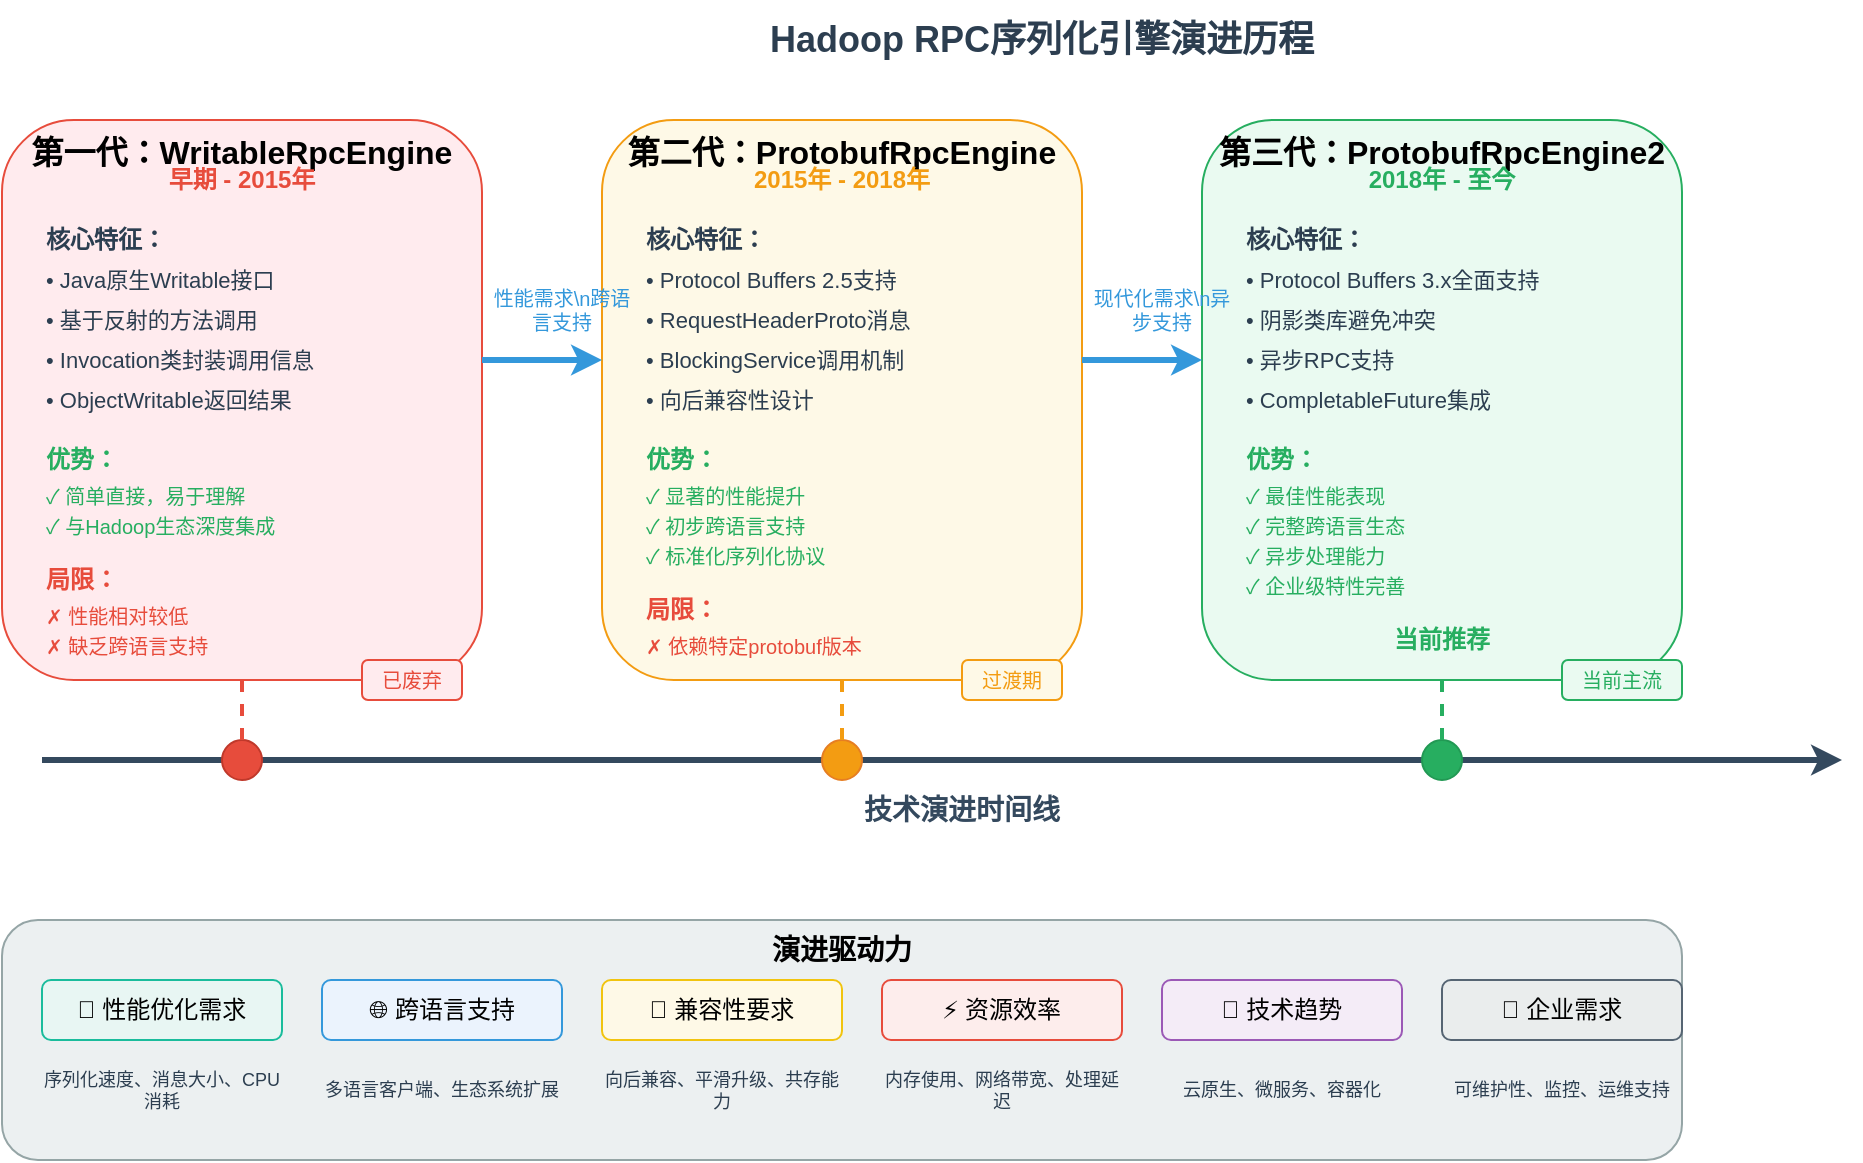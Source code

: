 <mxfile version="21.6.5" type="device">
  <diagram name="序列化引擎演进历程" id="serialization-engine-evolution">
    <mxGraphModel dx="1422" dy="794" grid="1" gridSize="10" guides="1" tooltips="1" connect="1" arrows="1" fold="1" page="1" pageScale="1" pageWidth="1169" pageHeight="827" math="0" shadow="0">
      <root>
        <mxCell id="0" />
        <mxCell id="1" parent="0" />
        
        <!-- 标题 -->
        <mxCell id="title" value="Hadoop RPC序列化引擎演进历程" style="text;html=1;strokeColor=none;fillColor=none;align=center;verticalAlign=middle;whiteSpace=wrap;rounded=0;fontSize=18;fontStyle=1;fontColor=#2c3e50;" vertex="1" parent="1">
          <mxGeometry x="400" y="20" width="400" height="40" as="geometry" />
        </mxCell>
        
        <!-- 时间轴 -->
        <mxCell id="timeline" value="" style="endArrow=classic;html=1;strokeWidth=3;strokeColor=#34495e;" edge="1" parent="1">
          <mxGeometry width="50" height="50" relative="1" as="geometry">
            <mxPoint x="100" y="400" as="sourcePoint" />
            <mxPoint x="1000" y="400" as="targetPoint" />
          </mxGeometry>
        </mxCell>
        
        <mxCell id="timeline-label" value="技术演进时间线" style="text;html=1;strokeColor=none;fillColor=none;align=center;verticalAlign=middle;whiteSpace=wrap;rounded=0;fontSize=14;fontStyle=1;fontColor=#34495e;" vertex="1" parent="1">
          <mxGeometry x="500" y="410" width="120" height="30" as="geometry" />
        </mxCell>
        
        <!-- 第一代：WritableRpcEngine -->
        <mxCell id="era1-marker" value="" style="ellipse;whiteSpace=wrap;html=1;fillColor=#e74c3c;strokeColor=#c0392b;" vertex="1" parent="1">
          <mxGeometry x="190" y="390" width="20" height="20" as="geometry" />
        </mxCell>
        
        <mxCell id="era1-line" value="" style="endArrow=none;html=1;strokeWidth=2;strokeColor=#e74c3c;dashed=1;" edge="1" parent="1">
          <mxGeometry width="50" height="50" relative="1" as="geometry">
            <mxPoint x="200" y="390" as="sourcePoint" />
            <mxPoint x="200" y="150" as="targetPoint" />
          </mxGeometry>
        </mxCell>
        
        <mxCell id="era1-box" value="第一代：WritableRpcEngine" style="rounded=1;whiteSpace=wrap;html=1;fillColor=#ffebee;strokeColor=#e74c3c;fontSize=16;fontStyle=1;verticalAlign=top;" vertex="1" parent="1">
          <mxGeometry x="80" y="80" width="240" height="280" as="geometry" />
        </mxCell>
        
        <mxCell id="era1-period" value="早期 - 2015年" style="text;html=1;strokeColor=none;fillColor=none;align=center;verticalAlign=middle;whiteSpace=wrap;rounded=0;fontSize=12;fontStyle=1;fontColor=#e74c3c;" vertex="1" parent="1">
          <mxGeometry x="140" y="100" width="120" height="20" as="geometry" />
        </mxCell>
        
        <mxCell id="era1-features" value="核心特征：" style="text;html=1;strokeColor=none;fillColor=none;align=left;verticalAlign=middle;whiteSpace=wrap;rounded=0;fontSize=12;fontStyle=1;fontColor=#2c3e50;" vertex="1" parent="1">
          <mxGeometry x="100" y="130" width="80" height="20" as="geometry" />
        </mxCell>
        
        <mxCell id="era1-feature1" value="• Java原生Writable接口" style="text;html=1;strokeColor=none;fillColor=none;align=left;verticalAlign=middle;whiteSpace=wrap;rounded=0;fontSize=11;fontColor=#2c3e50;" vertex="1" parent="1">
          <mxGeometry x="100" y="150" width="200" height="20" as="geometry" />
        </mxCell>
        
        <mxCell id="era1-feature2" value="• 基于反射的方法调用" style="text;html=1;strokeColor=none;fillColor=none;align=left;verticalAlign=middle;whiteSpace=wrap;rounded=0;fontSize=11;fontColor=#2c3e50;" vertex="1" parent="1">
          <mxGeometry x="100" y="170" width="200" height="20" as="geometry" />
        </mxCell>
        
        <mxCell id="era1-feature3" value="• Invocation类封装调用信息" style="text;html=1;strokeColor=none;fillColor=none;align=left;verticalAlign=middle;whiteSpace=wrap;rounded=0;fontSize=11;fontColor=#2c3e50;" vertex="1" parent="1">
          <mxGeometry x="100" y="190" width="200" height="20" as="geometry" />
        </mxCell>
        
        <mxCell id="era1-feature4" value="• ObjectWritable返回结果" style="text;html=1;strokeColor=none;fillColor=none;align=left;verticalAlign=middle;whiteSpace=wrap;rounded=0;fontSize=11;fontColor=#2c3e50;" vertex="1" parent="1">
          <mxGeometry x="100" y="210" width="200" height="20" as="geometry" />
        </mxCell>
        
        <mxCell id="era1-pros" value="优势：" style="text;html=1;strokeColor=none;fillColor=none;align=left;verticalAlign=middle;whiteSpace=wrap;rounded=0;fontSize=12;fontStyle=1;fontColor=#27ae60;" vertex="1" parent="1">
          <mxGeometry x="100" y="240" width="50" height="20" as="geometry" />
        </mxCell>
        
        <mxCell id="era1-pro1" value="✓ 简单直接，易于理解" style="text;html=1;strokeColor=none;fillColor=none;align=left;verticalAlign=middle;whiteSpace=wrap;rounded=0;fontSize=10;fontColor=#27ae60;" vertex="1" parent="1">
          <mxGeometry x="100" y="260" width="200" height="15" as="geometry" />
        </mxCell>
        
        <mxCell id="era1-pro2" value="✓ 与Hadoop生态深度集成" style="text;html=1;strokeColor=none;fillColor=none;align=left;verticalAlign=middle;whiteSpace=wrap;rounded=0;fontSize=10;fontColor=#27ae60;" vertex="1" parent="1">
          <mxGeometry x="100" y="275" width="200" height="15" as="geometry" />
        </mxCell>
        
        <mxCell id="era1-cons" value="局限：" style="text;html=1;strokeColor=none;fillColor=none;align=left;verticalAlign=middle;whiteSpace=wrap;rounded=0;fontSize=12;fontStyle=1;fontColor=#e74c3c;" vertex="1" parent="1">
          <mxGeometry x="100" y="300" width="50" height="20" as="geometry" />
        </mxCell>
        
        <mxCell id="era1-con1" value="✗ 性能相对较低" style="text;html=1;strokeColor=none;fillColor=none;align=left;verticalAlign=middle;whiteSpace=wrap;rounded=0;fontSize=10;fontColor=#e74c3c;" vertex="1" parent="1">
          <mxGeometry x="100" y="320" width="200" height="15" as="geometry" />
        </mxCell>
        
        <mxCell id="era1-con2" value="✗ 缺乏跨语言支持" style="text;html=1;strokeColor=none;fillColor=none;align=left;verticalAlign=middle;whiteSpace=wrap;rounded=0;fontSize=10;fontColor=#e74c3c;" vertex="1" parent="1">
          <mxGeometry x="100" y="335" width="200" height="15" as="geometry" />
        </mxCell>
        
        <!-- 第二代：ProtobufRpcEngine -->
        <mxCell id="era2-marker" value="" style="ellipse;whiteSpace=wrap;html=1;fillColor=#f39c12;strokeColor=#e67e22;" vertex="1" parent="1">
          <mxGeometry x="490" y="390" width="20" height="20" as="geometry" />
        </mxCell>
        
        <mxCell id="era2-line" value="" style="endArrow=none;html=1;strokeWidth=2;strokeColor=#f39c12;dashed=1;" edge="1" parent="1">
          <mxGeometry width="50" height="50" relative="1" as="geometry">
            <mxPoint x="500" y="390" as="sourcePoint" />
            <mxPoint x="500" y="150" as="targetPoint" />
          </mxGeometry>
        </mxCell>
        
        <mxCell id="era2-box" value="第二代：ProtobufRpcEngine" style="rounded=1;whiteSpace=wrap;html=1;fillColor=#fef9e7;strokeColor=#f39c12;fontSize=16;fontStyle=1;verticalAlign=top;" vertex="1" parent="1">
          <mxGeometry x="380" y="80" width="240" height="280" as="geometry" />
        </mxCell>
        
        <mxCell id="era2-period" value="2015年 - 2018年" style="text;html=1;strokeColor=none;fillColor=none;align=center;verticalAlign=middle;whiteSpace=wrap;rounded=0;fontSize=12;fontStyle=1;fontColor=#f39c12;" vertex="1" parent="1">
          <mxGeometry x="440" y="100" width="120" height="20" as="geometry" />
        </mxCell>
        
        <mxCell id="era2-features" value="核心特征：" style="text;html=1;strokeColor=none;fillColor=none;align=left;verticalAlign=middle;whiteSpace=wrap;rounded=0;fontSize=12;fontStyle=1;fontColor=#2c3e50;" vertex="1" parent="1">
          <mxGeometry x="400" y="130" width="80" height="20" as="geometry" />
        </mxCell>
        
        <mxCell id="era2-feature1" value="• Protocol Buffers 2.5支持" style="text;html=1;strokeColor=none;fillColor=none;align=left;verticalAlign=middle;whiteSpace=wrap;rounded=0;fontSize=11;fontColor=#2c3e50;" vertex="1" parent="1">
          <mxGeometry x="400" y="150" width="200" height="20" as="geometry" />
        </mxCell>
        
        <mxCell id="era2-feature2" value="• RequestHeaderProto消息" style="text;html=1;strokeColor=none;fillColor=none;align=left;verticalAlign=middle;whiteSpace=wrap;rounded=0;fontSize=11;fontColor=#2c3e50;" vertex="1" parent="1">
          <mxGeometry x="400" y="170" width="200" height="20" as="geometry" />
        </mxCell>
        
        <mxCell id="era2-feature3" value="• BlockingService调用机制" style="text;html=1;strokeColor=none;fillColor=none;align=left;verticalAlign=middle;whiteSpace=wrap;rounded=0;fontSize=11;fontColor=#2c3e50;" vertex="1" parent="1">
          <mxGeometry x="400" y="190" width="200" height="20" as="geometry" />
        </mxCell>
        
        <mxCell id="era2-feature4" value="• 向后兼容性设计" style="text;html=1;strokeColor=none;fillColor=none;align=left;verticalAlign=middle;whiteSpace=wrap;rounded=0;fontSize=11;fontColor=#2c3e50;" vertex="1" parent="1">
          <mxGeometry x="400" y="210" width="200" height="20" as="geometry" />
        </mxCell>
        
        <mxCell id="era2-pros" value="优势：" style="text;html=1;strokeColor=none;fillColor=none;align=left;verticalAlign=middle;whiteSpace=wrap;rounded=0;fontSize=12;fontStyle=1;fontColor=#27ae60;" vertex="1" parent="1">
          <mxGeometry x="400" y="240" width="50" height="20" as="geometry" />
        </mxCell>
        
        <mxCell id="era2-pro1" value="✓ 显著的性能提升" style="text;html=1;strokeColor=none;fillColor=none;align=left;verticalAlign=middle;whiteSpace=wrap;rounded=0;fontSize=10;fontColor=#27ae60;" vertex="1" parent="1">
          <mxGeometry x="400" y="260" width="200" height="15" as="geometry" />
        </mxCell>
        
        <mxCell id="era2-pro2" value="✓ 初步跨语言支持" style="text;html=1;strokeColor=none;fillColor=none;align=left;verticalAlign=middle;whiteSpace=wrap;rounded=0;fontSize=10;fontColor=#27ae60;" vertex="1" parent="1">
          <mxGeometry x="400" y="275" width="200" height="15" as="geometry" />
        </mxCell>
        
        <mxCell id="era2-pro3" value="✓ 标准化序列化协议" style="text;html=1;strokeColor=none;fillColor=none;align=left;verticalAlign=middle;whiteSpace=wrap;rounded=0;fontSize=10;fontColor=#27ae60;" vertex="1" parent="1">
          <mxGeometry x="400" y="290" width="200" height="15" as="geometry" />
        </mxCell>
        
        <mxCell id="era2-cons" value="局限：" style="text;html=1;strokeColor=none;fillColor=none;align=left;verticalAlign=middle;whiteSpace=wrap;rounded=0;fontSize=12;fontStyle=1;fontColor=#e74c3c;" vertex="1" parent="1">
          <mxGeometry x="400" y="315" width="50" height="20" as="geometry" />
        </mxCell>
        
        <mxCell id="era2-con1" value="✗ 依赖特定protobuf版本" style="text;html=1;strokeColor=none;fillColor=none;align=left;verticalAlign=middle;whiteSpace=wrap;rounded=0;fontSize=10;fontColor=#e74c3c;" vertex="1" parent="1">
          <mxGeometry x="400" y="335" width="200" height="15" as="geometry" />
        </mxCell>
        
        <!-- 第三代：ProtobufRpcEngine2 -->
        <mxCell id="era3-marker" value="" style="ellipse;whiteSpace=wrap;html=1;fillColor=#27ae60;strokeColor=#229954;" vertex="1" parent="1">
          <mxGeometry x="790" y="390" width="20" height="20" as="geometry" />
        </mxCell>
        
        <mxCell id="era3-line" value="" style="endArrow=none;html=1;strokeWidth=2;strokeColor=#27ae60;dashed=1;" edge="1" parent="1">
          <mxGeometry width="50" height="50" relative="1" as="geometry">
            <mxPoint x="800" y="390" as="sourcePoint" />
            <mxPoint x="800" y="150" as="targetPoint" />
          </mxGeometry>
        </mxCell>
        
        <mxCell id="era3-box" value="第三代：ProtobufRpcEngine2" style="rounded=1;whiteSpace=wrap;html=1;fillColor=#eafaf1;strokeColor=#27ae60;fontSize=16;fontStyle=1;verticalAlign=top;" vertex="1" parent="1">
          <mxGeometry x="680" y="80" width="240" height="280" as="geometry" />
        </mxCell>
        
        <mxCell id="era3-period" value="2018年 - 至今" style="text;html=1;strokeColor=none;fillColor=none;align=center;verticalAlign=middle;whiteSpace=wrap;rounded=0;fontSize=12;fontStyle=1;fontColor=#27ae60;" vertex="1" parent="1">
          <mxGeometry x="740" y="100" width="120" height="20" as="geometry" />
        </mxCell>
        
        <mxCell id="era3-features" value="核心特征：" style="text;html=1;strokeColor=none;fillColor=none;align=left;verticalAlign=middle;whiteSpace=wrap;rounded=0;fontSize=12;fontStyle=1;fontColor=#2c3e50;" vertex="1" parent="1">
          <mxGeometry x="700" y="130" width="80" height="20" as="geometry" />
        </mxCell>
        
        <mxCell id="era3-feature1" value="• Protocol Buffers 3.x全面支持" style="text;html=1;strokeColor=none;fillColor=none;align=left;verticalAlign=middle;whiteSpace=wrap;rounded=0;fontSize=11;fontColor=#2c3e50;" vertex="1" parent="1">
          <mxGeometry x="700" y="150" width="200" height="20" as="geometry" />
        </mxCell>
        
        <mxCell id="era3-feature2" value="• 阴影类库避免冲突" style="text;html=1;strokeColor=none;fillColor=none;align=left;verticalAlign=middle;whiteSpace=wrap;rounded=0;fontSize=11;fontColor=#2c3e50;" vertex="1" parent="1">
          <mxGeometry x="700" y="170" width="200" height="20" as="geometry" />
        </mxCell>
        
        <mxCell id="era3-feature3" value="• 异步RPC支持" style="text;html=1;strokeColor=none;fillColor=none;align=left;verticalAlign=middle;whiteSpace=wrap;rounded=0;fontSize=11;fontColor=#2c3e50;" vertex="1" parent="1">
          <mxGeometry x="700" y="190" width="200" height="20" as="geometry" />
        </mxCell>
        
        <mxCell id="era3-feature4" value="• CompletableFuture集成" style="text;html=1;strokeColor=none;fillColor=none;align=left;verticalAlign=middle;whiteSpace=wrap;rounded=0;fontSize=11;fontColor=#2c3e50;" vertex="1" parent="1">
          <mxGeometry x="700" y="210" width="200" height="20" as="geometry" />
        </mxCell>
        
        <mxCell id="era3-pros" value="优势：" style="text;html=1;strokeColor=none;fillColor=none;align=left;verticalAlign=middle;whiteSpace=wrap;rounded=0;fontSize=12;fontStyle=1;fontColor=#27ae60;" vertex="1" parent="1">
          <mxGeometry x="700" y="240" width="50" height="20" as="geometry" />
        </mxCell>
        
        <mxCell id="era3-pro1" value="✓ 最佳性能表现" style="text;html=1;strokeColor=none;fillColor=none;align=left;verticalAlign=middle;whiteSpace=wrap;rounded=0;fontSize=10;fontColor=#27ae60;" vertex="1" parent="1">
          <mxGeometry x="700" y="260" width="200" height="15" as="geometry" />
        </mxCell>
        
        <mxCell id="era3-pro2" value="✓ 完整跨语言生态" style="text;html=1;strokeColor=none;fillColor=none;align=left;verticalAlign=middle;whiteSpace=wrap;rounded=0;fontSize=10;fontColor=#27ae60;" vertex="1" parent="1">
          <mxGeometry x="700" y="275" width="200" height="15" as="geometry" />
        </mxCell>
        
        <mxCell id="era3-pro3" value="✓ 异步处理能力" style="text;html=1;strokeColor=none;fillColor=none;align=left;verticalAlign=middle;whiteSpace=wrap;rounded=0;fontSize=10;fontColor=#27ae60;" vertex="1" parent="1">
          <mxGeometry x="700" y="290" width="200" height="15" as="geometry" />
        </mxCell>
        
        <mxCell id="era3-pro4" value="✓ 企业级特性完善" style="text;html=1;strokeColor=none;fillColor=none;align=left;verticalAlign=middle;whiteSpace=wrap;rounded=0;fontSize=10;fontColor=#27ae60;" vertex="1" parent="1">
          <mxGeometry x="700" y="305" width="200" height="15" as="geometry" />
        </mxCell>
        
        <mxCell id="era3-status" value="当前推荐" style="text;html=1;strokeColor=none;fillColor=none;align=center;verticalAlign=middle;whiteSpace=wrap;rounded=0;fontSize=12;fontStyle=1;fontColor=#27ae60;" vertex="1" parent="1">
          <mxGeometry x="700" y="330" width="200" height="20" as="geometry" />
        </mxCell>
        
        <!-- 演进箭头 -->
        <mxCell id="arrow1" value="" style="endArrow=classic;html=1;strokeWidth=3;strokeColor=#3498db;curved=1;" edge="1" parent="1">
          <mxGeometry width="50" height="50" relative="1" as="geometry">
            <mxPoint x="320" y="200" as="sourcePoint" />
            <mxPoint x="380" y="200" as="targetPoint" />
          </mxGeometry>
        </mxCell>
        
        <mxCell id="arrow1-label" value="性能需求\n跨语言支持" style="text;html=1;strokeColor=none;fillColor=none;align=center;verticalAlign=middle;whiteSpace=wrap;rounded=0;fontSize=10;fontColor=#3498db;" vertex="1" parent="1">
          <mxGeometry x="320" y="160" width="80" height="30" as="geometry" />
        </mxCell>
        
        <mxCell id="arrow2" value="" style="endArrow=classic;html=1;strokeWidth=3;strokeColor=#3498db;curved=1;" edge="1" parent="1">
          <mxGeometry width="50" height="50" relative="1" as="geometry">
            <mxPoint x="620" y="200" as="sourcePoint" />
            <mxPoint x="680" y="200" as="targetPoint" />
          </mxGeometry>
        </mxCell>
        
        <mxCell id="arrow2-label" value="现代化需求\n异步支持" style="text;html=1;strokeColor=none;fillColor=none;align=center;verticalAlign=middle;whiteSpace=wrap;rounded=0;fontSize=10;fontColor=#3498db;" vertex="1" parent="1">
          <mxGeometry x="620" y="160" width="80" height="30" as="geometry" />
        </mxCell>
        
        <!-- 演进驱动力 -->
        <mxCell id="drivers-box" value="演进驱动力" style="rounded=1;whiteSpace=wrap;html=1;fillColor=#ecf0f1;strokeColor=#95a5a6;fontSize=14;fontStyle=1;verticalAlign=top;" vertex="1" parent="1">
          <mxGeometry x="80" y="480" width="840" height="120" as="geometry" />
        </mxCell>
        
        <mxCell id="driver1" value="🚀 性能优化需求" style="rounded=1;whiteSpace=wrap;html=1;fillColor=#e8f6f3;strokeColor=#1abc9c;fontSize=12;" vertex="1" parent="1">
          <mxGeometry x="100" y="510" width="120" height="30" as="geometry" />
        </mxCell>
        
        <mxCell id="driver2" value="🌐 跨语言支持" style="rounded=1;whiteSpace=wrap;html=1;fillColor=#ebf3fd;strokeColor=#3498db;fontSize=12;" vertex="1" parent="1">
          <mxGeometry x="240" y="510" width="120" height="30" as="geometry" />
        </mxCell>
        
        <mxCell id="driver3" value="🔄 兼容性要求" style="rounded=1;whiteSpace=wrap;html=1;fillColor=#fef9e7;strokeColor=#f1c40f;fontSize=12;" vertex="1" parent="1">
          <mxGeometry x="380" y="510" width="120" height="30" as="geometry" />
        </mxCell>
        
        <mxCell id="driver4" value="⚡ 资源效率" style="rounded=1;whiteSpace=wrap;html=1;fillColor=#fdedec;strokeColor=#e74c3c;fontSize=12;" vertex="1" parent="1">
          <mxGeometry x="520" y="510" width="120" height="30" as="geometry" />
        </mxCell>
        
        <mxCell id="driver5" value="🔮 技术趋势" style="rounded=1;whiteSpace=wrap;html=1;fillColor=#f4ecf7;strokeColor=#9b59b6;fontSize=12;" vertex="1" parent="1">
          <mxGeometry x="660" y="510" width="120" height="30" as="geometry" />
        </mxCell>
        
        <mxCell id="driver6" value="🏢 企业需求" style="rounded=1;whiteSpace=wrap;html=1;fillColor=#eaeded;strokeColor=#566573;fontSize=12;" vertex="1" parent="1">
          <mxGeometry x="800" y="510" width="120" height="30" as="geometry" />
        </mxCell>
        
        <!-- 驱动力说明 -->
        <mxCell id="driver-desc1" value="序列化速度、消息大小、CPU消耗" style="text;html=1;strokeColor=none;fillColor=none;align=center;verticalAlign=middle;whiteSpace=wrap;rounded=0;fontSize=9;fontColor=#2c3e50;" vertex="1" parent="1">
          <mxGeometry x="100" y="550" width="120" height="30" as="geometry" />
        </mxCell>
        
        <mxCell id="driver-desc2" value="多语言客户端、生态系统扩展" style="text;html=1;strokeColor=none;fillColor=none;align=center;verticalAlign=middle;whiteSpace=wrap;rounded=0;fontSize=9;fontColor=#2c3e50;" vertex="1" parent="1">
          <mxGeometry x="240" y="550" width="120" height="30" as="geometry" />
        </mxCell>
        
        <mxCell id="driver-desc3" value="向后兼容、平滑升级、共存能力" style="text;html=1;strokeColor=none;fillColor=none;align=center;verticalAlign=middle;whiteSpace=wrap;rounded=0;fontSize=9;fontColor=#2c3e50;" vertex="1" parent="1">
          <mxGeometry x="380" y="550" width="120" height="30" as="geometry" />
        </mxCell>
        
        <mxCell id="driver-desc4" value="内存使用、网络带宽、处理延迟" style="text;html=1;strokeColor=none;fillColor=none;align=center;verticalAlign=middle;whiteSpace=wrap;rounded=0;fontSize=9;fontColor=#2c3e50;" vertex="1" parent="1">
          <mxGeometry x="520" y="550" width="120" height="30" as="geometry" />
        </mxCell>
        
        <mxCell id="driver-desc5" value="云原生、微服务、容器化" style="text;html=1;strokeColor=none;fillColor=none;align=center;verticalAlign=middle;whiteSpace=wrap;rounded=0;fontSize=9;fontColor=#2c3e50;" vertex="1" parent="1">
          <mxGeometry x="660" y="550" width="120" height="30" as="geometry" />
        </mxCell>
        
        <mxCell id="driver-desc6" value="可维护性、监控、运维支持" style="text;html=1;strokeColor=none;fillColor=none;align=center;verticalAlign=middle;whiteSpace=wrap;rounded=0;fontSize=9;fontColor=#2c3e50;" vertex="1" parent="1">
          <mxGeometry x="800" y="550" width="120" height="30" as="geometry" />
        </mxCell>
        
        <!-- 状态标识 -->
        <mxCell id="status-deprecated" value="已废弃" style="rounded=1;whiteSpace=wrap;html=1;fillColor=#ffebee;strokeColor=#e74c3c;fontSize=10;fontColor=#e74c3c;" vertex="1" parent="1">
          <mxGeometry x="260" y="350" width="50" height="20" as="geometry" />
        </mxCell>
        
        <mxCell id="status-legacy" value="过渡期" style="rounded=1;whiteSpace=wrap;html=1;fillColor=#fef9e7;strokeColor=#f39c12;fontSize=10;fontColor=#f39c12;" vertex="1" parent="1">
          <mxGeometry x="560" y="350" width="50" height="20" as="geometry" />
        </mxCell>
        
        <mxCell id="status-current" value="当前主流" style="rounded=1;whiteSpace=wrap;html=1;fillColor=#eafaf1;strokeColor=#27ae60;fontSize=10;fontColor=#27ae60;" vertex="1" parent="1">
          <mxGeometry x="860" y="350" width="60" height="20" as="geometry" />
        </mxCell>
        
      </root>
    </mxGraphModel>
  </diagram>
</mxfile>
